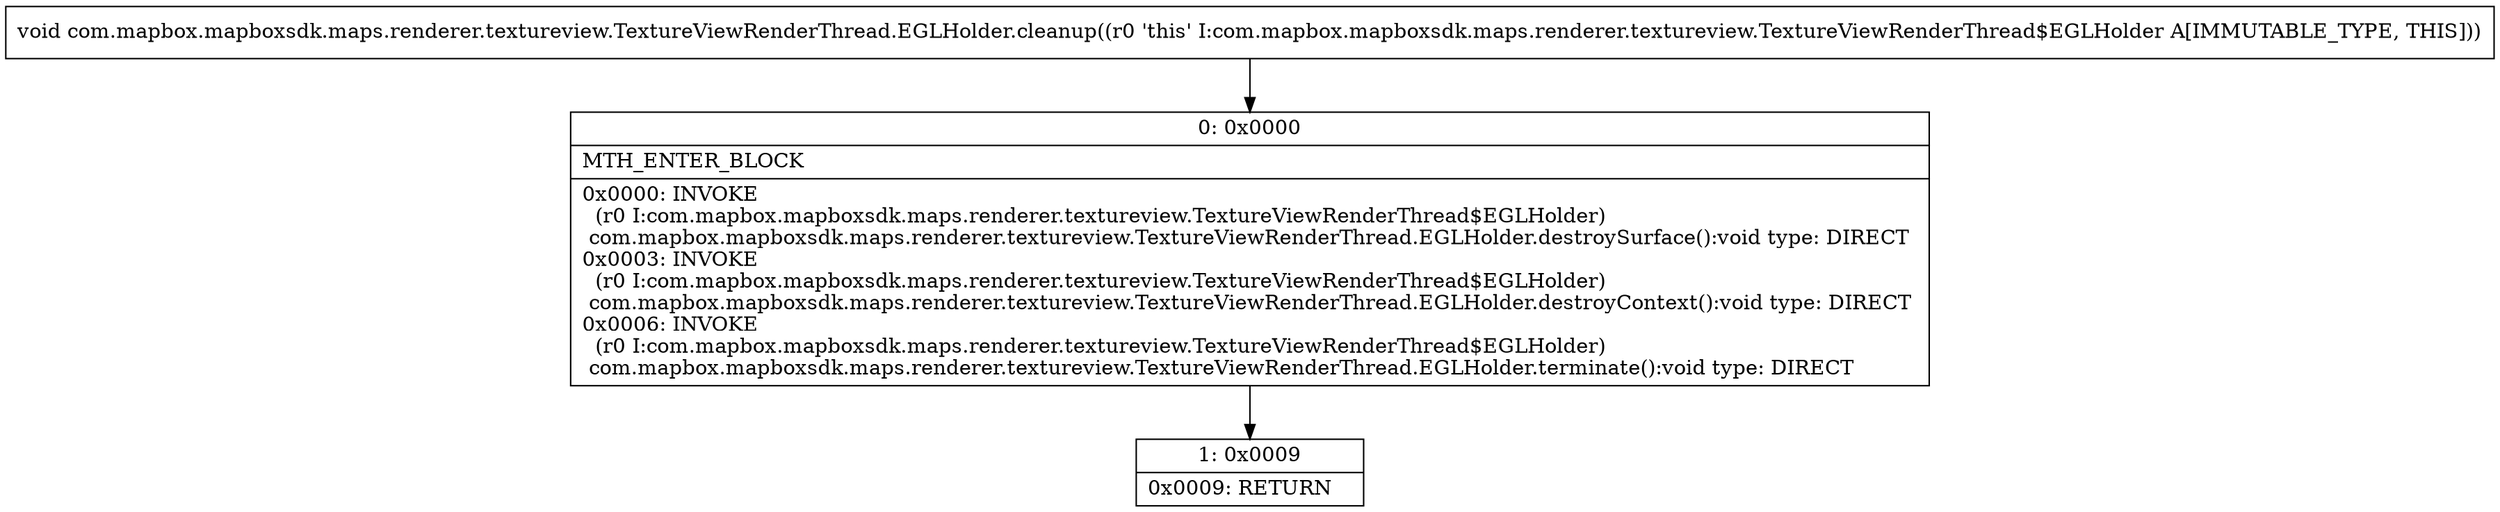 digraph "CFG forcom.mapbox.mapboxsdk.maps.renderer.textureview.TextureViewRenderThread.EGLHolder.cleanup()V" {
Node_0 [shape=record,label="{0\:\ 0x0000|MTH_ENTER_BLOCK\l|0x0000: INVOKE  \l  (r0 I:com.mapbox.mapboxsdk.maps.renderer.textureview.TextureViewRenderThread$EGLHolder)\l com.mapbox.mapboxsdk.maps.renderer.textureview.TextureViewRenderThread.EGLHolder.destroySurface():void type: DIRECT \l0x0003: INVOKE  \l  (r0 I:com.mapbox.mapboxsdk.maps.renderer.textureview.TextureViewRenderThread$EGLHolder)\l com.mapbox.mapboxsdk.maps.renderer.textureview.TextureViewRenderThread.EGLHolder.destroyContext():void type: DIRECT \l0x0006: INVOKE  \l  (r0 I:com.mapbox.mapboxsdk.maps.renderer.textureview.TextureViewRenderThread$EGLHolder)\l com.mapbox.mapboxsdk.maps.renderer.textureview.TextureViewRenderThread.EGLHolder.terminate():void type: DIRECT \l}"];
Node_1 [shape=record,label="{1\:\ 0x0009|0x0009: RETURN   \l}"];
MethodNode[shape=record,label="{void com.mapbox.mapboxsdk.maps.renderer.textureview.TextureViewRenderThread.EGLHolder.cleanup((r0 'this' I:com.mapbox.mapboxsdk.maps.renderer.textureview.TextureViewRenderThread$EGLHolder A[IMMUTABLE_TYPE, THIS])) }"];
MethodNode -> Node_0;
Node_0 -> Node_1;
}

